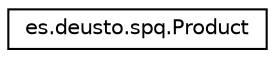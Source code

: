 digraph "Representación gráfica de la clase"
{
 // LATEX_PDF_SIZE
  edge [fontname="Helvetica",fontsize="10",labelfontname="Helvetica",labelfontsize="10"];
  node [fontname="Helvetica",fontsize="10",shape=record];
  rankdir="LR";
  Node0 [label="es.deusto.spq.Product",height=0.2,width=0.4,color="black", fillcolor="white", style="filled",URL="$classes_1_1deusto_1_1spq_1_1_product.html",tooltip=" "];
}
